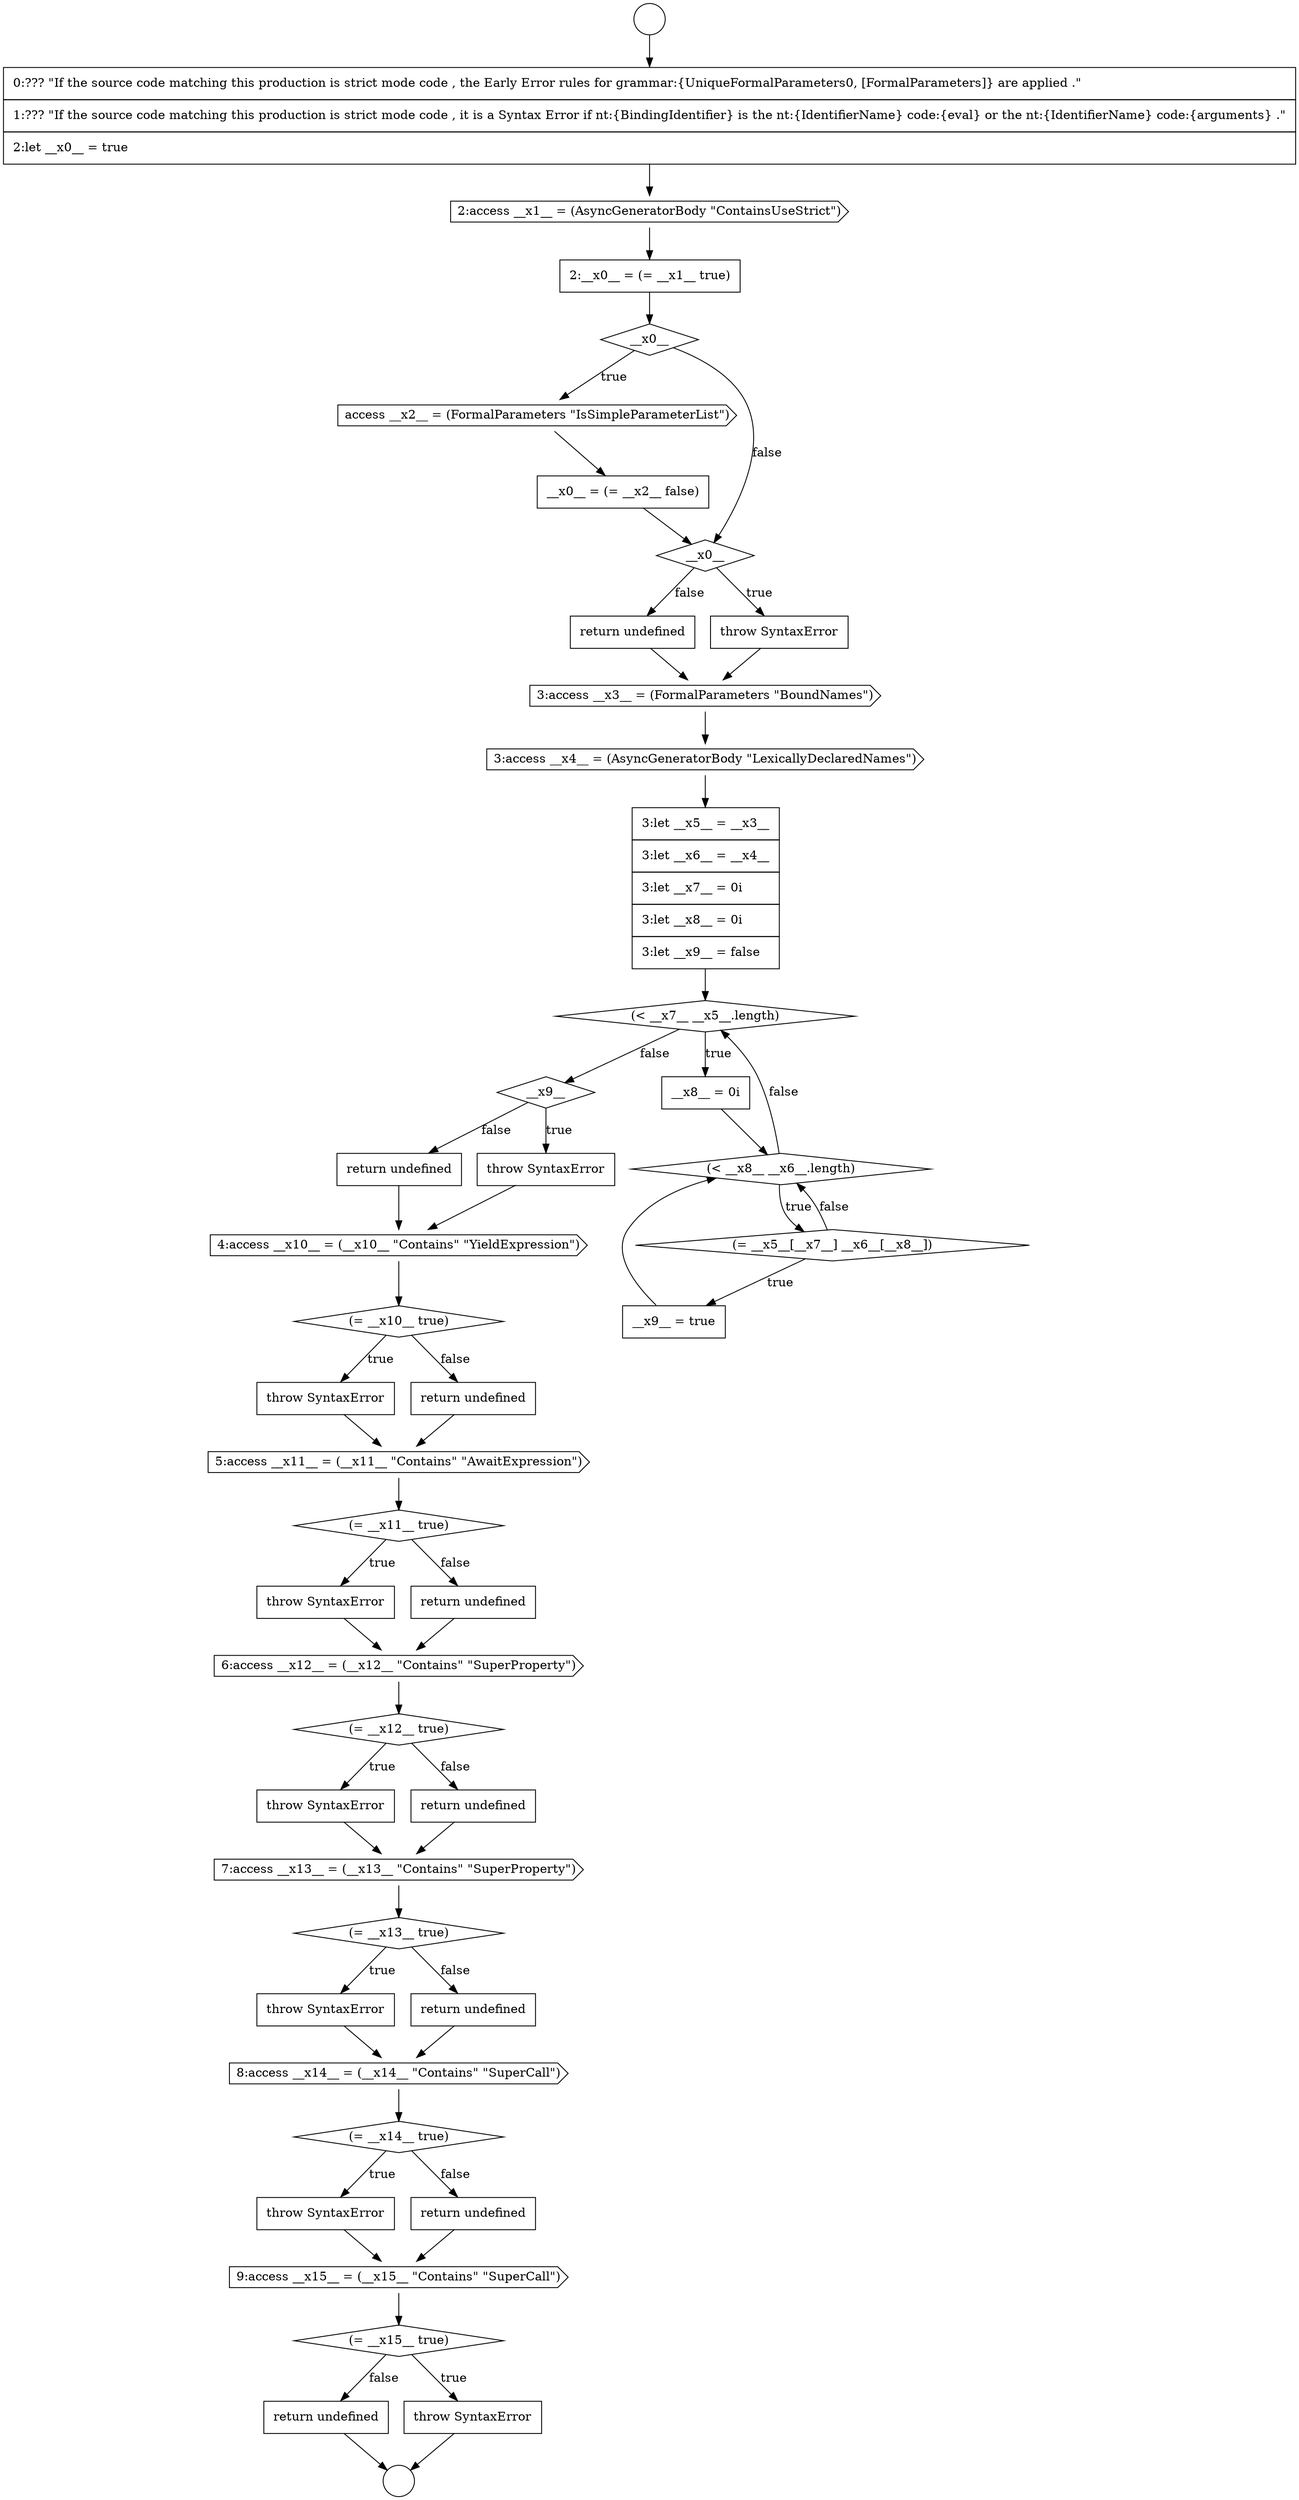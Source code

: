 digraph {
  node19254 [shape=diamond, label=<<font color="black">(= __x10__ true)</font>> color="black" fillcolor="white" style=filled]
  node19250 [shape=diamond, label=<<font color="black">__x9__</font>> color="black" fillcolor="white" style=filled]
  node19238 [shape=none, margin=0, label=<<font color="black">
    <table border="0" cellborder="1" cellspacing="0" cellpadding="10">
      <tr><td align="left">__x0__ = (= __x2__ false)</td></tr>
    </table>
  </font>> color="black" fillcolor="white" style=filled]
  node19231 [shape=circle label=" " color="black" fillcolor="white" style=filled]
  node19241 [shape=none, margin=0, label=<<font color="black">
    <table border="0" cellborder="1" cellspacing="0" cellpadding="10">
      <tr><td align="left">return undefined</td></tr>
    </table>
  </font>> color="black" fillcolor="white" style=filled]
  node19245 [shape=diamond, label=<<font color="black">(&lt; __x7__ __x5__.length)</font>> color="black" fillcolor="white" style=filled]
  node19276 [shape=none, margin=0, label=<<font color="black">
    <table border="0" cellborder="1" cellspacing="0" cellpadding="10">
      <tr><td align="left">return undefined</td></tr>
    </table>
  </font>> color="black" fillcolor="white" style=filled]
  node19257 [shape=cds, label=<<font color="black">5:access __x11__ = (__x11__ &quot;Contains&quot; &quot;AwaitExpression&quot;)</font>> color="black" fillcolor="white" style=filled]
  node19252 [shape=none, margin=0, label=<<font color="black">
    <table border="0" cellborder="1" cellspacing="0" cellpadding="10">
      <tr><td align="left">return undefined</td></tr>
    </table>
  </font>> color="black" fillcolor="white" style=filled]
  node19261 [shape=cds, label=<<font color="black">6:access __x12__ = (__x12__ &quot;Contains&quot; &quot;SuperProperty&quot;)</font>> color="black" fillcolor="white" style=filled]
  node19240 [shape=none, margin=0, label=<<font color="black">
    <table border="0" cellborder="1" cellspacing="0" cellpadding="10">
      <tr><td align="left">throw SyntaxError</td></tr>
    </table>
  </font>> color="black" fillcolor="white" style=filled]
  node19237 [shape=cds, label=<<font color="black">access __x2__ = (FormalParameters &quot;IsSimpleParameterList&quot;)</font>> color="black" fillcolor="white" style=filled]
  node19259 [shape=none, margin=0, label=<<font color="black">
    <table border="0" cellborder="1" cellspacing="0" cellpadding="10">
      <tr><td align="left">throw SyntaxError</td></tr>
    </table>
  </font>> color="black" fillcolor="white" style=filled]
  node19274 [shape=diamond, label=<<font color="black">(= __x15__ true)</font>> color="black" fillcolor="white" style=filled]
  node19236 [shape=diamond, label=<<font color="black">__x0__</font>> color="black" fillcolor="white" style=filled]
  node19242 [shape=cds, label=<<font color="black">3:access __x3__ = (FormalParameters &quot;BoundNames&quot;)</font>> color="black" fillcolor="white" style=filled]
  node19267 [shape=none, margin=0, label=<<font color="black">
    <table border="0" cellborder="1" cellspacing="0" cellpadding="10">
      <tr><td align="left">throw SyntaxError</td></tr>
    </table>
  </font>> color="black" fillcolor="white" style=filled]
  node19246 [shape=none, margin=0, label=<<font color="black">
    <table border="0" cellborder="1" cellspacing="0" cellpadding="10">
      <tr><td align="left">__x8__ = 0i</td></tr>
    </table>
  </font>> color="black" fillcolor="white" style=filled]
  node19263 [shape=none, margin=0, label=<<font color="black">
    <table border="0" cellborder="1" cellspacing="0" cellpadding="10">
      <tr><td align="left">throw SyntaxError</td></tr>
    </table>
  </font>> color="black" fillcolor="white" style=filled]
  node19233 [shape=none, margin=0, label=<<font color="black">
    <table border="0" cellborder="1" cellspacing="0" cellpadding="10">
      <tr><td align="left">0:??? &quot;If the source code matching this production is strict mode code , the Early Error rules for grammar:{UniqueFormalParameters0, [FormalParameters]} are applied .&quot;</td></tr>
      <tr><td align="left">1:??? &quot;If the source code matching this production is strict mode code , it is a Syntax Error if nt:{BindingIdentifier} is the nt:{IdentifierName} code:{eval} or the nt:{IdentifierName} code:{arguments} .&quot;</td></tr>
      <tr><td align="left">2:let __x0__ = true</td></tr>
    </table>
  </font>> color="black" fillcolor="white" style=filled]
  node19273 [shape=cds, label=<<font color="black">9:access __x15__ = (__x15__ &quot;Contains&quot; &quot;SuperCall&quot;)</font>> color="black" fillcolor="white" style=filled]
  node19235 [shape=none, margin=0, label=<<font color="black">
    <table border="0" cellborder="1" cellspacing="0" cellpadding="10">
      <tr><td align="left">2:__x0__ = (= __x1__ true)</td></tr>
    </table>
  </font>> color="black" fillcolor="white" style=filled]
  node19255 [shape=none, margin=0, label=<<font color="black">
    <table border="0" cellborder="1" cellspacing="0" cellpadding="10">
      <tr><td align="left">throw SyntaxError</td></tr>
    </table>
  </font>> color="black" fillcolor="white" style=filled]
  node19258 [shape=diamond, label=<<font color="black">(= __x11__ true)</font>> color="black" fillcolor="white" style=filled]
  node19251 [shape=none, margin=0, label=<<font color="black">
    <table border="0" cellborder="1" cellspacing="0" cellpadding="10">
      <tr><td align="left">throw SyntaxError</td></tr>
    </table>
  </font>> color="black" fillcolor="white" style=filled]
  node19262 [shape=diamond, label=<<font color="black">(= __x12__ true)</font>> color="black" fillcolor="white" style=filled]
  node19270 [shape=diamond, label=<<font color="black">(= __x14__ true)</font>> color="black" fillcolor="white" style=filled]
  node19268 [shape=none, margin=0, label=<<font color="black">
    <table border="0" cellborder="1" cellspacing="0" cellpadding="10">
      <tr><td align="left">return undefined</td></tr>
    </table>
  </font>> color="black" fillcolor="white" style=filled]
  node19249 [shape=none, margin=0, label=<<font color="black">
    <table border="0" cellborder="1" cellspacing="0" cellpadding="10">
      <tr><td align="left">__x9__ = true</td></tr>
    </table>
  </font>> color="black" fillcolor="white" style=filled]
  node19264 [shape=none, margin=0, label=<<font color="black">
    <table border="0" cellborder="1" cellspacing="0" cellpadding="10">
      <tr><td align="left">return undefined</td></tr>
    </table>
  </font>> color="black" fillcolor="white" style=filled]
  node19269 [shape=cds, label=<<font color="black">8:access __x14__ = (__x14__ &quot;Contains&quot; &quot;SuperCall&quot;)</font>> color="black" fillcolor="white" style=filled]
  node19234 [shape=cds, label=<<font color="black">2:access __x1__ = (AsyncGeneratorBody &quot;ContainsUseStrict&quot;)</font>> color="black" fillcolor="white" style=filled]
  node19244 [shape=none, margin=0, label=<<font color="black">
    <table border="0" cellborder="1" cellspacing="0" cellpadding="10">
      <tr><td align="left">3:let __x5__ = __x3__</td></tr>
      <tr><td align="left">3:let __x6__ = __x4__</td></tr>
      <tr><td align="left">3:let __x7__ = 0i</td></tr>
      <tr><td align="left">3:let __x8__ = 0i</td></tr>
      <tr><td align="left">3:let __x9__ = false</td></tr>
    </table>
  </font>> color="black" fillcolor="white" style=filled]
  node19256 [shape=none, margin=0, label=<<font color="black">
    <table border="0" cellborder="1" cellspacing="0" cellpadding="10">
      <tr><td align="left">return undefined</td></tr>
    </table>
  </font>> color="black" fillcolor="white" style=filled]
  node19271 [shape=none, margin=0, label=<<font color="black">
    <table border="0" cellborder="1" cellspacing="0" cellpadding="10">
      <tr><td align="left">throw SyntaxError</td></tr>
    </table>
  </font>> color="black" fillcolor="white" style=filled]
  node19239 [shape=diamond, label=<<font color="black">__x0__</font>> color="black" fillcolor="white" style=filled]
  node19265 [shape=cds, label=<<font color="black">7:access __x13__ = (__x13__ &quot;Contains&quot; &quot;SuperProperty&quot;)</font>> color="black" fillcolor="white" style=filled]
  node19248 [shape=diamond, label=<<font color="black">(= __x5__[__x7__] __x6__[__x8__])</font>> color="black" fillcolor="white" style=filled]
  node19275 [shape=none, margin=0, label=<<font color="black">
    <table border="0" cellborder="1" cellspacing="0" cellpadding="10">
      <tr><td align="left">throw SyntaxError</td></tr>
    </table>
  </font>> color="black" fillcolor="white" style=filled]
  node19243 [shape=cds, label=<<font color="black">3:access __x4__ = (AsyncGeneratorBody &quot;LexicallyDeclaredNames&quot;)</font>> color="black" fillcolor="white" style=filled]
  node19260 [shape=none, margin=0, label=<<font color="black">
    <table border="0" cellborder="1" cellspacing="0" cellpadding="10">
      <tr><td align="left">return undefined</td></tr>
    </table>
  </font>> color="black" fillcolor="white" style=filled]
  node19253 [shape=cds, label=<<font color="black">4:access __x10__ = (__x10__ &quot;Contains&quot; &quot;YieldExpression&quot;)</font>> color="black" fillcolor="white" style=filled]
  node19266 [shape=diamond, label=<<font color="black">(= __x13__ true)</font>> color="black" fillcolor="white" style=filled]
  node19272 [shape=none, margin=0, label=<<font color="black">
    <table border="0" cellborder="1" cellspacing="0" cellpadding="10">
      <tr><td align="left">return undefined</td></tr>
    </table>
  </font>> color="black" fillcolor="white" style=filled]
  node19232 [shape=circle label=" " color="black" fillcolor="white" style=filled]
  node19247 [shape=diamond, label=<<font color="black">(&lt; __x8__ __x6__.length)</font>> color="black" fillcolor="white" style=filled]
  node19252 -> node19253 [ color="black"]
  node19234 -> node19235 [ color="black"]
  node19249 -> node19247 [ color="black"]
  node19246 -> node19247 [ color="black"]
  node19235 -> node19236 [ color="black"]
  node19273 -> node19274 [ color="black"]
  node19240 -> node19242 [ color="black"]
  node19270 -> node19271 [label=<<font color="black">true</font>> color="black"]
  node19270 -> node19272 [label=<<font color="black">false</font>> color="black"]
  node19256 -> node19257 [ color="black"]
  node19264 -> node19265 [ color="black"]
  node19238 -> node19239 [ color="black"]
  node19276 -> node19232 [ color="black"]
  node19250 -> node19251 [label=<<font color="black">true</font>> color="black"]
  node19250 -> node19252 [label=<<font color="black">false</font>> color="black"]
  node19262 -> node19263 [label=<<font color="black">true</font>> color="black"]
  node19262 -> node19264 [label=<<font color="black">false</font>> color="black"]
  node19268 -> node19269 [ color="black"]
  node19259 -> node19261 [ color="black"]
  node19258 -> node19259 [label=<<font color="black">true</font>> color="black"]
  node19258 -> node19260 [label=<<font color="black">false</font>> color="black"]
  node19253 -> node19254 [ color="black"]
  node19247 -> node19248 [label=<<font color="black">true</font>> color="black"]
  node19247 -> node19245 [label=<<font color="black">false</font>> color="black"]
  node19236 -> node19237 [label=<<font color="black">true</font>> color="black"]
  node19236 -> node19239 [label=<<font color="black">false</font>> color="black"]
  node19263 -> node19265 [ color="black"]
  node19265 -> node19266 [ color="black"]
  node19254 -> node19255 [label=<<font color="black">true</font>> color="black"]
  node19254 -> node19256 [label=<<font color="black">false</font>> color="black"]
  node19239 -> node19240 [label=<<font color="black">true</font>> color="black"]
  node19239 -> node19241 [label=<<font color="black">false</font>> color="black"]
  node19245 -> node19246 [label=<<font color="black">true</font>> color="black"]
  node19245 -> node19250 [label=<<font color="black">false</font>> color="black"]
  node19257 -> node19258 [ color="black"]
  node19242 -> node19243 [ color="black"]
  node19261 -> node19262 [ color="black"]
  node19271 -> node19273 [ color="black"]
  node19269 -> node19270 [ color="black"]
  node19274 -> node19275 [label=<<font color="black">true</font>> color="black"]
  node19274 -> node19276 [label=<<font color="black">false</font>> color="black"]
  node19275 -> node19232 [ color="black"]
  node19272 -> node19273 [ color="black"]
  node19241 -> node19242 [ color="black"]
  node19231 -> node19233 [ color="black"]
  node19243 -> node19244 [ color="black"]
  node19244 -> node19245 [ color="black"]
  node19255 -> node19257 [ color="black"]
  node19237 -> node19238 [ color="black"]
  node19267 -> node19269 [ color="black"]
  node19248 -> node19249 [label=<<font color="black">true</font>> color="black"]
  node19248 -> node19247 [label=<<font color="black">false</font>> color="black"]
  node19251 -> node19253 [ color="black"]
  node19233 -> node19234 [ color="black"]
  node19260 -> node19261 [ color="black"]
  node19266 -> node19267 [label=<<font color="black">true</font>> color="black"]
  node19266 -> node19268 [label=<<font color="black">false</font>> color="black"]
}

